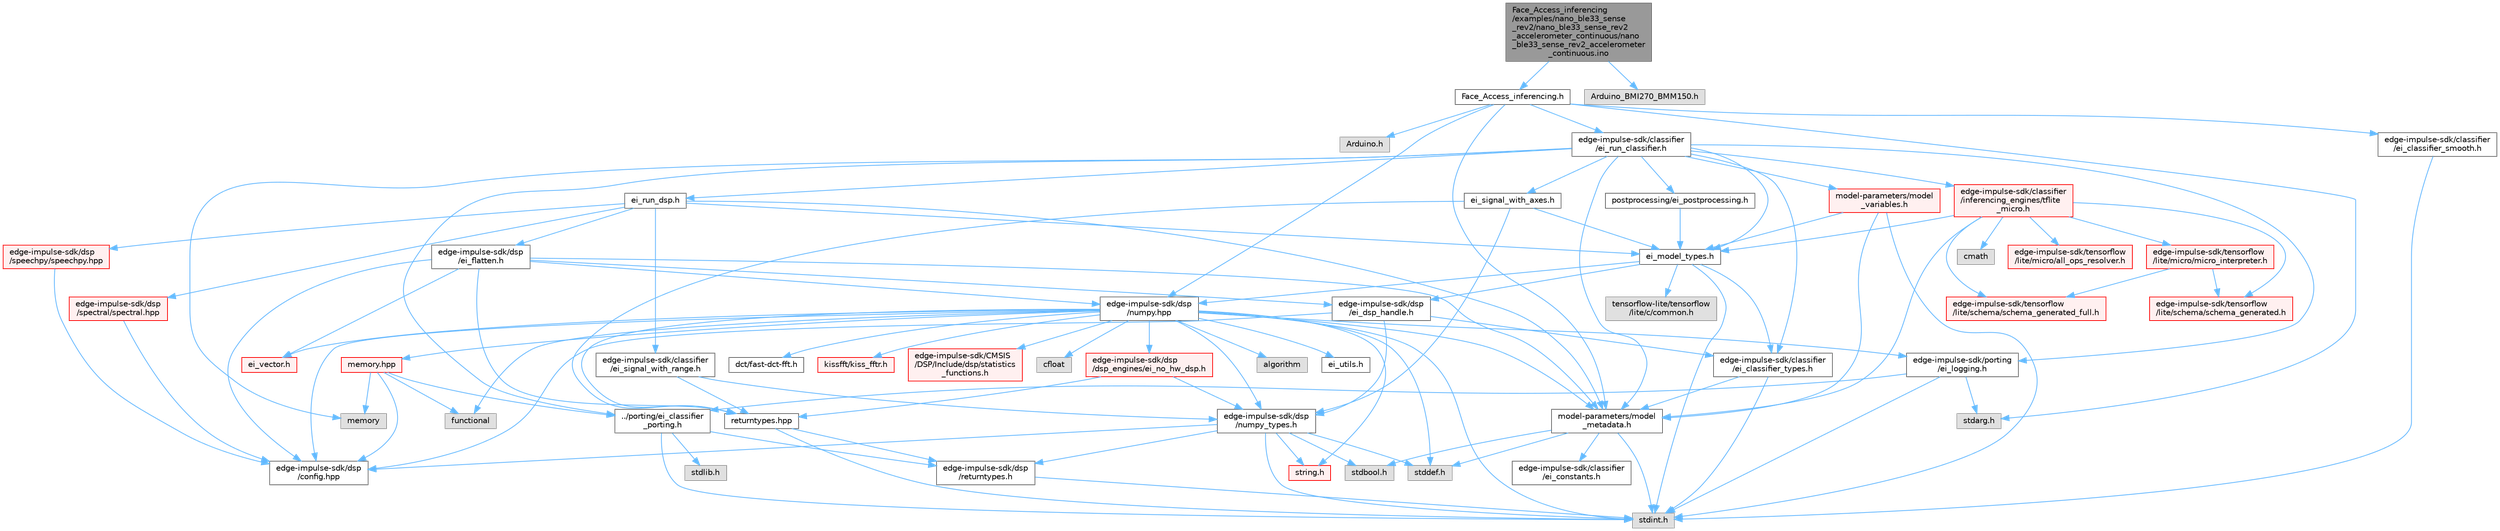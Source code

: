 digraph "Face_Access_inferencing/examples/nano_ble33_sense_rev2/nano_ble33_sense_rev2_accelerometer_continuous/nano_ble33_sense_rev2_accelerometer_continuous.ino"
{
 // LATEX_PDF_SIZE
  bgcolor="transparent";
  edge [fontname=Helvetica,fontsize=10,labelfontname=Helvetica,labelfontsize=10];
  node [fontname=Helvetica,fontsize=10,shape=box,height=0.2,width=0.4];
  Node1 [id="Node000001",label="Face_Access_inferencing\l/examples/nano_ble33_sense\l_rev2/nano_ble33_sense_rev2\l_accelerometer_continuous/nano\l_ble33_sense_rev2_accelerometer\l_continuous.ino",height=0.2,width=0.4,color="gray40", fillcolor="grey60", style="filled", fontcolor="black",tooltip=" "];
  Node1 -> Node2 [id="edge106_Node000001_Node000002",color="steelblue1",style="solid",tooltip=" "];
  Node2 [id="Node000002",label="Face_Access_inferencing.h",height=0.2,width=0.4,color="grey40", fillcolor="white", style="filled",URL="$_face___access__inferencing_8h.html",tooltip=" "];
  Node2 -> Node3 [id="edge107_Node000002_Node000003",color="steelblue1",style="solid",tooltip=" "];
  Node3 [id="Node000003",label="Arduino.h",height=0.2,width=0.4,color="grey60", fillcolor="#E0E0E0", style="filled",tooltip=" "];
  Node2 -> Node4 [id="edge108_Node000002_Node000004",color="steelblue1",style="solid",tooltip=" "];
  Node4 [id="Node000004",label="stdarg.h",height=0.2,width=0.4,color="grey60", fillcolor="#E0E0E0", style="filled",tooltip=" "];
  Node2 -> Node5 [id="edge109_Node000002_Node000005",color="steelblue1",style="solid",tooltip=" "];
  Node5 [id="Node000005",label="edge-impulse-sdk/classifier\l/ei_run_classifier.h",height=0.2,width=0.4,color="grey40", fillcolor="white", style="filled",URL="$ei__run__classifier_8h.html",tooltip=" "];
  Node5 -> Node6 [id="edge110_Node000005_Node000006",color="steelblue1",style="solid",tooltip=" "];
  Node6 [id="Node000006",label="ei_model_types.h",height=0.2,width=0.4,color="grey40", fillcolor="white", style="filled",URL="$ei__model__types_8h.html",tooltip=" "];
  Node6 -> Node7 [id="edge111_Node000006_Node000007",color="steelblue1",style="solid",tooltip=" "];
  Node7 [id="Node000007",label="stdint.h",height=0.2,width=0.4,color="grey60", fillcolor="#E0E0E0", style="filled",tooltip=" "];
  Node6 -> Node8 [id="edge112_Node000006_Node000008",color="steelblue1",style="solid",tooltip=" "];
  Node8 [id="Node000008",label="edge-impulse-sdk/classifier\l/ei_classifier_types.h",height=0.2,width=0.4,color="grey40", fillcolor="white", style="filled",URL="$ei__classifier__types_8h.html",tooltip=" "];
  Node8 -> Node7 [id="edge113_Node000008_Node000007",color="steelblue1",style="solid",tooltip=" "];
  Node8 -> Node9 [id="edge114_Node000008_Node000009",color="steelblue1",style="solid",tooltip=" "];
  Node9 [id="Node000009",label="model-parameters/model\l_metadata.h",height=0.2,width=0.4,color="grey40", fillcolor="white", style="filled",URL="$model__metadata_8h.html",tooltip=" "];
  Node9 -> Node7 [id="edge115_Node000009_Node000007",color="steelblue1",style="solid",tooltip=" "];
  Node9 -> Node10 [id="edge116_Node000009_Node000010",color="steelblue1",style="solid",tooltip=" "];
  Node10 [id="Node000010",label="stdbool.h",height=0.2,width=0.4,color="grey60", fillcolor="#E0E0E0", style="filled",tooltip=" "];
  Node9 -> Node11 [id="edge117_Node000009_Node000011",color="steelblue1",style="solid",tooltip=" "];
  Node11 [id="Node000011",label="stddef.h",height=0.2,width=0.4,color="grey60", fillcolor="#E0E0E0", style="filled",tooltip=" "];
  Node9 -> Node12 [id="edge118_Node000009_Node000012",color="steelblue1",style="solid",tooltip=" "];
  Node12 [id="Node000012",label="edge-impulse-sdk/classifier\l/ei_constants.h",height=0.2,width=0.4,color="grey40", fillcolor="white", style="filled",URL="$ei__constants_8h.html",tooltip=" "];
  Node6 -> Node13 [id="edge119_Node000006_Node000013",color="steelblue1",style="solid",tooltip=" "];
  Node13 [id="Node000013",label="edge-impulse-sdk/dsp\l/ei_dsp_handle.h",height=0.2,width=0.4,color="grey40", fillcolor="white", style="filled",URL="$ei__dsp__handle_8h.html",tooltip=" "];
  Node13 -> Node14 [id="edge120_Node000013_Node000014",color="steelblue1",style="solid",tooltip=" "];
  Node14 [id="Node000014",label="edge-impulse-sdk/dsp\l/config.hpp",height=0.2,width=0.4,color="grey40", fillcolor="white", style="filled",URL="$config_8hpp.html",tooltip=" "];
  Node13 -> Node15 [id="edge121_Node000013_Node000015",color="steelblue1",style="solid",tooltip=" "];
  Node15 [id="Node000015",label="edge-impulse-sdk/dsp\l/numpy_types.h",height=0.2,width=0.4,color="grey40", fillcolor="white", style="filled",URL="$numpy__types_8h.html",tooltip=" "];
  Node15 -> Node7 [id="edge122_Node000015_Node000007",color="steelblue1",style="solid",tooltip=" "];
  Node15 -> Node10 [id="edge123_Node000015_Node000010",color="steelblue1",style="solid",tooltip=" "];
  Node15 -> Node16 [id="edge124_Node000015_Node000016",color="steelblue1",style="solid",tooltip=" "];
  Node16 [id="Node000016",label="string.h",height=0.2,width=0.4,color="red", fillcolor="#FFF0F0", style="filled",URL="$string_8h.html",tooltip=" "];
  Node15 -> Node11 [id="edge125_Node000015_Node000011",color="steelblue1",style="solid",tooltip=" "];
  Node15 -> Node14 [id="edge126_Node000015_Node000014",color="steelblue1",style="solid",tooltip=" "];
  Node15 -> Node35 [id="edge127_Node000015_Node000035",color="steelblue1",style="solid",tooltip=" "];
  Node35 [id="Node000035",label="edge-impulse-sdk/dsp\l/returntypes.h",height=0.2,width=0.4,color="grey40", fillcolor="white", style="filled",URL="$returntypes_8h.html",tooltip=" "];
  Node35 -> Node7 [id="edge128_Node000035_Node000007",color="steelblue1",style="solid",tooltip=" "];
  Node13 -> Node8 [id="edge129_Node000013_Node000008",color="steelblue1",style="solid",tooltip=" "];
  Node6 -> Node36 [id="edge130_Node000006_Node000036",color="steelblue1",style="solid",tooltip=" "];
  Node36 [id="Node000036",label="edge-impulse-sdk/dsp\l/numpy.hpp",height=0.2,width=0.4,color="grey40", fillcolor="white", style="filled",URL="$numpy_8hpp.html",tooltip=" "];
  Node36 -> Node7 [id="edge131_Node000036_Node000007",color="steelblue1",style="solid",tooltip=" "];
  Node36 -> Node16 [id="edge132_Node000036_Node000016",color="steelblue1",style="solid",tooltip=" "];
  Node36 -> Node11 [id="edge133_Node000036_Node000011",color="steelblue1",style="solid",tooltip=" "];
  Node36 -> Node37 [id="edge134_Node000036_Node000037",color="steelblue1",style="solid",tooltip=" "];
  Node37 [id="Node000037",label="cfloat",height=0.2,width=0.4,color="grey60", fillcolor="#E0E0E0", style="filled",tooltip=" "];
  Node36 -> Node38 [id="edge135_Node000036_Node000038",color="steelblue1",style="solid",tooltip=" "];
  Node38 [id="Node000038",label="ei_vector.h",height=0.2,width=0.4,color="red", fillcolor="#FFF0F0", style="filled",URL="$ei__vector_8h.html",tooltip=" "];
  Node36 -> Node28 [id="edge136_Node000036_Node000028",color="steelblue1",style="solid",tooltip=" "];
  Node28 [id="Node000028",label="algorithm",height=0.2,width=0.4,color="grey60", fillcolor="#E0E0E0", style="filled",tooltip=" "];
  Node36 -> Node15 [id="edge137_Node000036_Node000015",color="steelblue1",style="solid",tooltip=" "];
  Node36 -> Node14 [id="edge138_Node000036_Node000014",color="steelblue1",style="solid",tooltip=" "];
  Node36 -> Node46 [id="edge139_Node000036_Node000046",color="steelblue1",style="solid",tooltip=" "];
  Node46 [id="Node000046",label="returntypes.hpp",height=0.2,width=0.4,color="grey40", fillcolor="white", style="filled",URL="$returntypes_8hpp.html",tooltip=" "];
  Node46 -> Node7 [id="edge140_Node000046_Node000007",color="steelblue1",style="solid",tooltip=" "];
  Node46 -> Node35 [id="edge141_Node000046_Node000035",color="steelblue1",style="solid",tooltip=" "];
  Node36 -> Node40 [id="edge142_Node000036_Node000040",color="steelblue1",style="solid",tooltip=" "];
  Node40 [id="Node000040",label="memory.hpp",height=0.2,width=0.4,color="red", fillcolor="#FFF0F0", style="filled",URL="$memory_8hpp.html",tooltip=" "];
  Node40 -> Node41 [id="edge143_Node000040_Node000041",color="steelblue1",style="solid",tooltip=" "];
  Node41 [id="Node000041",label="functional",height=0.2,width=0.4,color="grey60", fillcolor="#E0E0E0", style="filled",tooltip=" "];
  Node40 -> Node30 [id="edge144_Node000040_Node000030",color="steelblue1",style="solid",tooltip=" "];
  Node30 [id="Node000030",label="memory",height=0.2,width=0.4,color="grey60", fillcolor="#E0E0E0", style="filled",tooltip=" "];
  Node40 -> Node43 [id="edge145_Node000040_Node000043",color="steelblue1",style="solid",tooltip=" "];
  Node43 [id="Node000043",label="../porting/ei_classifier\l_porting.h",height=0.2,width=0.4,color="grey40", fillcolor="white", style="filled",URL="$ei__classifier__porting_8h.html",tooltip=" "];
  Node43 -> Node7 [id="edge146_Node000043_Node000007",color="steelblue1",style="solid",tooltip=" "];
  Node43 -> Node44 [id="edge147_Node000043_Node000044",color="steelblue1",style="solid",tooltip=" "];
  Node44 [id="Node000044",label="stdlib.h",height=0.2,width=0.4,color="grey60", fillcolor="#E0E0E0", style="filled",tooltip=" "];
  Node43 -> Node35 [id="edge148_Node000043_Node000035",color="steelblue1",style="solid",tooltip=" "];
  Node40 -> Node14 [id="edge149_Node000040_Node000014",color="steelblue1",style="solid",tooltip=" "];
  Node36 -> Node47 [id="edge150_Node000036_Node000047",color="steelblue1",style="solid",tooltip=" "];
  Node47 [id="Node000047",label="ei_utils.h",height=0.2,width=0.4,color="grey40", fillcolor="white", style="filled",URL="$ei__utils_8h.html",tooltip=" "];
  Node36 -> Node48 [id="edge151_Node000036_Node000048",color="steelblue1",style="solid",tooltip=" "];
  Node48 [id="Node000048",label="dct/fast-dct-fft.h",height=0.2,width=0.4,color="grey40", fillcolor="white", style="filled",URL="$fast-dct-fft_8h.html",tooltip=" "];
  Node36 -> Node49 [id="edge152_Node000036_Node000049",color="steelblue1",style="solid",tooltip=" "];
  Node49 [id="Node000049",label="kissfft/kiss_fftr.h",height=0.2,width=0.4,color="red", fillcolor="#FFF0F0", style="filled",URL="$_face___access__inferencing_2src_2edge-impulse-sdk_2dsp_2kissfft_2kiss__fftr_8h.html",tooltip=" "];
  Node36 -> Node52 [id="edge153_Node000036_Node000052",color="steelblue1",style="solid",tooltip=" "];
  Node52 [id="Node000052",label="edge-impulse-sdk/porting\l/ei_logging.h",height=0.2,width=0.4,color="grey40", fillcolor="white", style="filled",URL="$ei__logging_8h.html",tooltip=" "];
  Node52 -> Node7 [id="edge154_Node000052_Node000007",color="steelblue1",style="solid",tooltip=" "];
  Node52 -> Node4 [id="edge155_Node000052_Node000004",color="steelblue1",style="solid",tooltip=" "];
  Node52 -> Node43 [id="edge156_Node000052_Node000043",color="steelblue1",style="solid",tooltip=" "];
  Node36 -> Node9 [id="edge157_Node000036_Node000009",color="steelblue1",style="solid",tooltip=" "];
  Node36 -> Node53 [id="edge158_Node000036_Node000053",color="steelblue1",style="solid",tooltip=" "];
  Node53 [id="Node000053",label="edge-impulse-sdk/dsp\l/dsp_engines/ei_no_hw_dsp.h",height=0.2,width=0.4,color="red", fillcolor="#FFF0F0", style="filled",URL="$ei__no__hw__dsp_8h.html",tooltip=" "];
  Node53 -> Node46 [id="edge159_Node000053_Node000046",color="steelblue1",style="solid",tooltip=" "];
  Node53 -> Node15 [id="edge160_Node000053_Node000015",color="steelblue1",style="solid",tooltip=" "];
  Node36 -> Node54 [id="edge161_Node000036_Node000054",color="steelblue1",style="solid",tooltip=" "];
  Node54 [id="Node000054",label="edge-impulse-sdk/CMSIS\l/DSP/Include/dsp/statistics\l_functions.h",height=0.2,width=0.4,color="red", fillcolor="#FFF0F0", style="filled",URL="$statistics__functions_8h.html",tooltip=" "];
  Node36 -> Node41 [id="edge162_Node000036_Node000041",color="steelblue1",style="solid",tooltip=" "];
  Node6 -> Node64 [id="edge163_Node000006_Node000064",color="steelblue1",style="solid",tooltip=" "];
  Node64 [id="Node000064",label="tensorflow-lite/tensorflow\l/lite/c/common.h",height=0.2,width=0.4,color="grey60", fillcolor="#E0E0E0", style="filled",tooltip=" "];
  Node5 -> Node9 [id="edge164_Node000005_Node000009",color="steelblue1",style="solid",tooltip=" "];
  Node5 -> Node65 [id="edge165_Node000005_Node000065",color="steelblue1",style="solid",tooltip=" "];
  Node65 [id="Node000065",label="ei_run_dsp.h",height=0.2,width=0.4,color="grey40", fillcolor="white", style="filled",URL="$ei__run__dsp_8h.html",tooltip=" "];
  Node65 -> Node6 [id="edge166_Node000065_Node000006",color="steelblue1",style="solid",tooltip=" "];
  Node65 -> Node66 [id="edge167_Node000065_Node000066",color="steelblue1",style="solid",tooltip=" "];
  Node66 [id="Node000066",label="edge-impulse-sdk/dsp\l/spectral/spectral.hpp",height=0.2,width=0.4,color="red", fillcolor="#FFF0F0", style="filled",URL="$spectral_8hpp.html",tooltip=" "];
  Node66 -> Node14 [id="edge168_Node000066_Node000014",color="steelblue1",style="solid",tooltip=" "];
  Node65 -> Node74 [id="edge169_Node000065_Node000074",color="steelblue1",style="solid",tooltip=" "];
  Node74 [id="Node000074",label="edge-impulse-sdk/dsp\l/speechpy/speechpy.hpp",height=0.2,width=0.4,color="red", fillcolor="#FFF0F0", style="filled",URL="$speechpy_8hpp.html",tooltip=" "];
  Node74 -> Node14 [id="edge170_Node000074_Node000014",color="steelblue1",style="solid",tooltip=" "];
  Node65 -> Node78 [id="edge171_Node000065_Node000078",color="steelblue1",style="solid",tooltip=" "];
  Node78 [id="Node000078",label="edge-impulse-sdk/classifier\l/ei_signal_with_range.h",height=0.2,width=0.4,color="grey40", fillcolor="white", style="filled",URL="$ei__signal__with__range_8h.html",tooltip=" "];
  Node78 -> Node15 [id="edge172_Node000078_Node000015",color="steelblue1",style="solid",tooltip=" "];
  Node78 -> Node46 [id="edge173_Node000078_Node000046",color="steelblue1",style="solid",tooltip=" "];
  Node65 -> Node79 [id="edge174_Node000065_Node000079",color="steelblue1",style="solid",tooltip=" "];
  Node79 [id="Node000079",label="edge-impulse-sdk/dsp\l/ei_flatten.h",height=0.2,width=0.4,color="grey40", fillcolor="white", style="filled",URL="$ei__flatten_8h.html",tooltip=" "];
  Node79 -> Node38 [id="edge175_Node000079_Node000038",color="steelblue1",style="solid",tooltip=" "];
  Node79 -> Node46 [id="edge176_Node000079_Node000046",color="steelblue1",style="solid",tooltip=" "];
  Node79 -> Node13 [id="edge177_Node000079_Node000013",color="steelblue1",style="solid",tooltip=" "];
  Node79 -> Node9 [id="edge178_Node000079_Node000009",color="steelblue1",style="solid",tooltip=" "];
  Node79 -> Node36 [id="edge179_Node000079_Node000036",color="steelblue1",style="solid",tooltip=" "];
  Node79 -> Node14 [id="edge180_Node000079_Node000014",color="steelblue1",style="solid",tooltip=" "];
  Node65 -> Node9 [id="edge181_Node000065_Node000009",color="steelblue1",style="solid",tooltip=" "];
  Node5 -> Node8 [id="edge182_Node000005_Node000008",color="steelblue1",style="solid",tooltip=" "];
  Node5 -> Node80 [id="edge183_Node000005_Node000080",color="steelblue1",style="solid",tooltip=" "];
  Node80 [id="Node000080",label="ei_signal_with_axes.h",height=0.2,width=0.4,color="grey40", fillcolor="white", style="filled",URL="$ei__signal__with__axes_8h.html",tooltip=" "];
  Node80 -> Node15 [id="edge184_Node000080_Node000015",color="steelblue1",style="solid",tooltip=" "];
  Node80 -> Node46 [id="edge185_Node000080_Node000046",color="steelblue1",style="solid",tooltip=" "];
  Node80 -> Node6 [id="edge186_Node000080_Node000006",color="steelblue1",style="solid",tooltip=" "];
  Node5 -> Node81 [id="edge187_Node000005_Node000081",color="steelblue1",style="solid",tooltip=" "];
  Node81 [id="Node000081",label="postprocessing/ei_postprocessing.h",height=0.2,width=0.4,color="grey40", fillcolor="white", style="filled",URL="$ei__postprocessing_8h.html",tooltip=" "];
  Node81 -> Node6 [id="edge188_Node000081_Node000006",color="steelblue1",style="solid",tooltip=" "];
  Node5 -> Node43 [id="edge189_Node000005_Node000043",color="steelblue1",style="solid",tooltip=" "];
  Node5 -> Node52 [id="edge190_Node000005_Node000052",color="steelblue1",style="solid",tooltip=" "];
  Node5 -> Node30 [id="edge191_Node000005_Node000030",color="steelblue1",style="solid",tooltip=" "];
  Node5 -> Node82 [id="edge192_Node000005_Node000082",color="steelblue1",style="solid",tooltip=" "];
  Node82 [id="Node000082",label="edge-impulse-sdk/classifier\l/inferencing_engines/tflite\l_micro.h",height=0.2,width=0.4,color="red", fillcolor="#FFF0F0", style="filled",URL="$tflite__micro_8h.html",tooltip=" "];
  Node82 -> Node9 [id="edge193_Node000082_Node000009",color="steelblue1",style="solid",tooltip=" "];
  Node82 -> Node83 [id="edge194_Node000082_Node000083",color="steelblue1",style="solid",tooltip=" "];
  Node83 [id="Node000083",label="cmath",height=0.2,width=0.4,color="grey60", fillcolor="#E0E0E0", style="filled",tooltip=" "];
  Node82 -> Node84 [id="edge195_Node000082_Node000084",color="steelblue1",style="solid",tooltip=" "];
  Node84 [id="Node000084",label="edge-impulse-sdk/tensorflow\l/lite/micro/all_ops_resolver.h",height=0.2,width=0.4,color="red", fillcolor="#FFF0F0", style="filled",URL="$_face___access__inferencing_2src_2edge-impulse-sdk_2tensorflow_2lite_2micro_2all__ops__resolver_8h.html",tooltip=" "];
  Node82 -> Node165 [id="edge196_Node000082_Node000165",color="steelblue1",style="solid",tooltip=" "];
  Node165 [id="Node000165",label="edge-impulse-sdk/tensorflow\l/lite/micro/micro_interpreter.h",height=0.2,width=0.4,color="red", fillcolor="#FFF0F0", style="filled",URL="$_face___access__inferencing_2src_2edge-impulse-sdk_2tensorflow_2lite_2micro_2micro__interpreter_8h.html",tooltip=" "];
  Node165 -> Node95 [id="edge197_Node000165_Node000095",color="steelblue1",style="solid",tooltip=" "];
  Node95 [id="Node000095",label="edge-impulse-sdk/tensorflow\l/lite/schema/schema_generated.h",height=0.2,width=0.4,color="red", fillcolor="#FFF0F0", style="filled",URL="$_face___access__inferencing_2src_2edge-impulse-sdk_2tensorflow_2lite_2schema_2schema__generated_8h.html",tooltip=" "];
  Node165 -> Node167 [id="edge198_Node000165_Node000167",color="steelblue1",style="solid",tooltip=" "];
  Node167 [id="Node000167",label="edge-impulse-sdk/tensorflow\l/lite/schema/schema_generated_full.h",height=0.2,width=0.4,color="red", fillcolor="#FFF0F0", style="filled",URL="$schema__generated__full_8h.html",tooltip=" "];
  Node82 -> Node95 [id="edge199_Node000082_Node000095",color="steelblue1",style="solid",tooltip=" "];
  Node82 -> Node167 [id="edge200_Node000082_Node000167",color="steelblue1",style="solid",tooltip=" "];
  Node82 -> Node6 [id="edge201_Node000082_Node000006",color="steelblue1",style="solid",tooltip=" "];
  Node5 -> Node179 [id="edge202_Node000005_Node000179",color="steelblue1",style="solid",tooltip=" "];
  Node179 [id="Node000179",label="model-parameters/model\l_variables.h",height=0.2,width=0.4,color="red", fillcolor="#FFF0F0", style="filled",URL="$model__variables_8h.html",tooltip=" "];
  Node179 -> Node7 [id="edge203_Node000179_Node000007",color="steelblue1",style="solid",tooltip=" "];
  Node179 -> Node9 [id="edge204_Node000179_Node000009",color="steelblue1",style="solid",tooltip=" "];
  Node179 -> Node6 [id="edge205_Node000179_Node000006",color="steelblue1",style="solid",tooltip=" "];
  Node2 -> Node36 [id="edge206_Node000002_Node000036",color="steelblue1",style="solid",tooltip=" "];
  Node2 -> Node9 [id="edge207_Node000002_Node000009",color="steelblue1",style="solid",tooltip=" "];
  Node2 -> Node182 [id="edge208_Node000002_Node000182",color="steelblue1",style="solid",tooltip=" "];
  Node182 [id="Node000182",label="edge-impulse-sdk/classifier\l/ei_classifier_smooth.h",height=0.2,width=0.4,color="grey40", fillcolor="white", style="filled",URL="$ei__classifier__smooth_8h.html",tooltip=" "];
  Node182 -> Node7 [id="edge209_Node000182_Node000007",color="steelblue1",style="solid",tooltip=" "];
  Node1 -> Node183 [id="edge210_Node000001_Node000183",color="steelblue1",style="solid",tooltip=" "];
  Node183 [id="Node000183",label="Arduino_BMI270_BMM150.h",height=0.2,width=0.4,color="grey60", fillcolor="#E0E0E0", style="filled",tooltip=" "];
}
